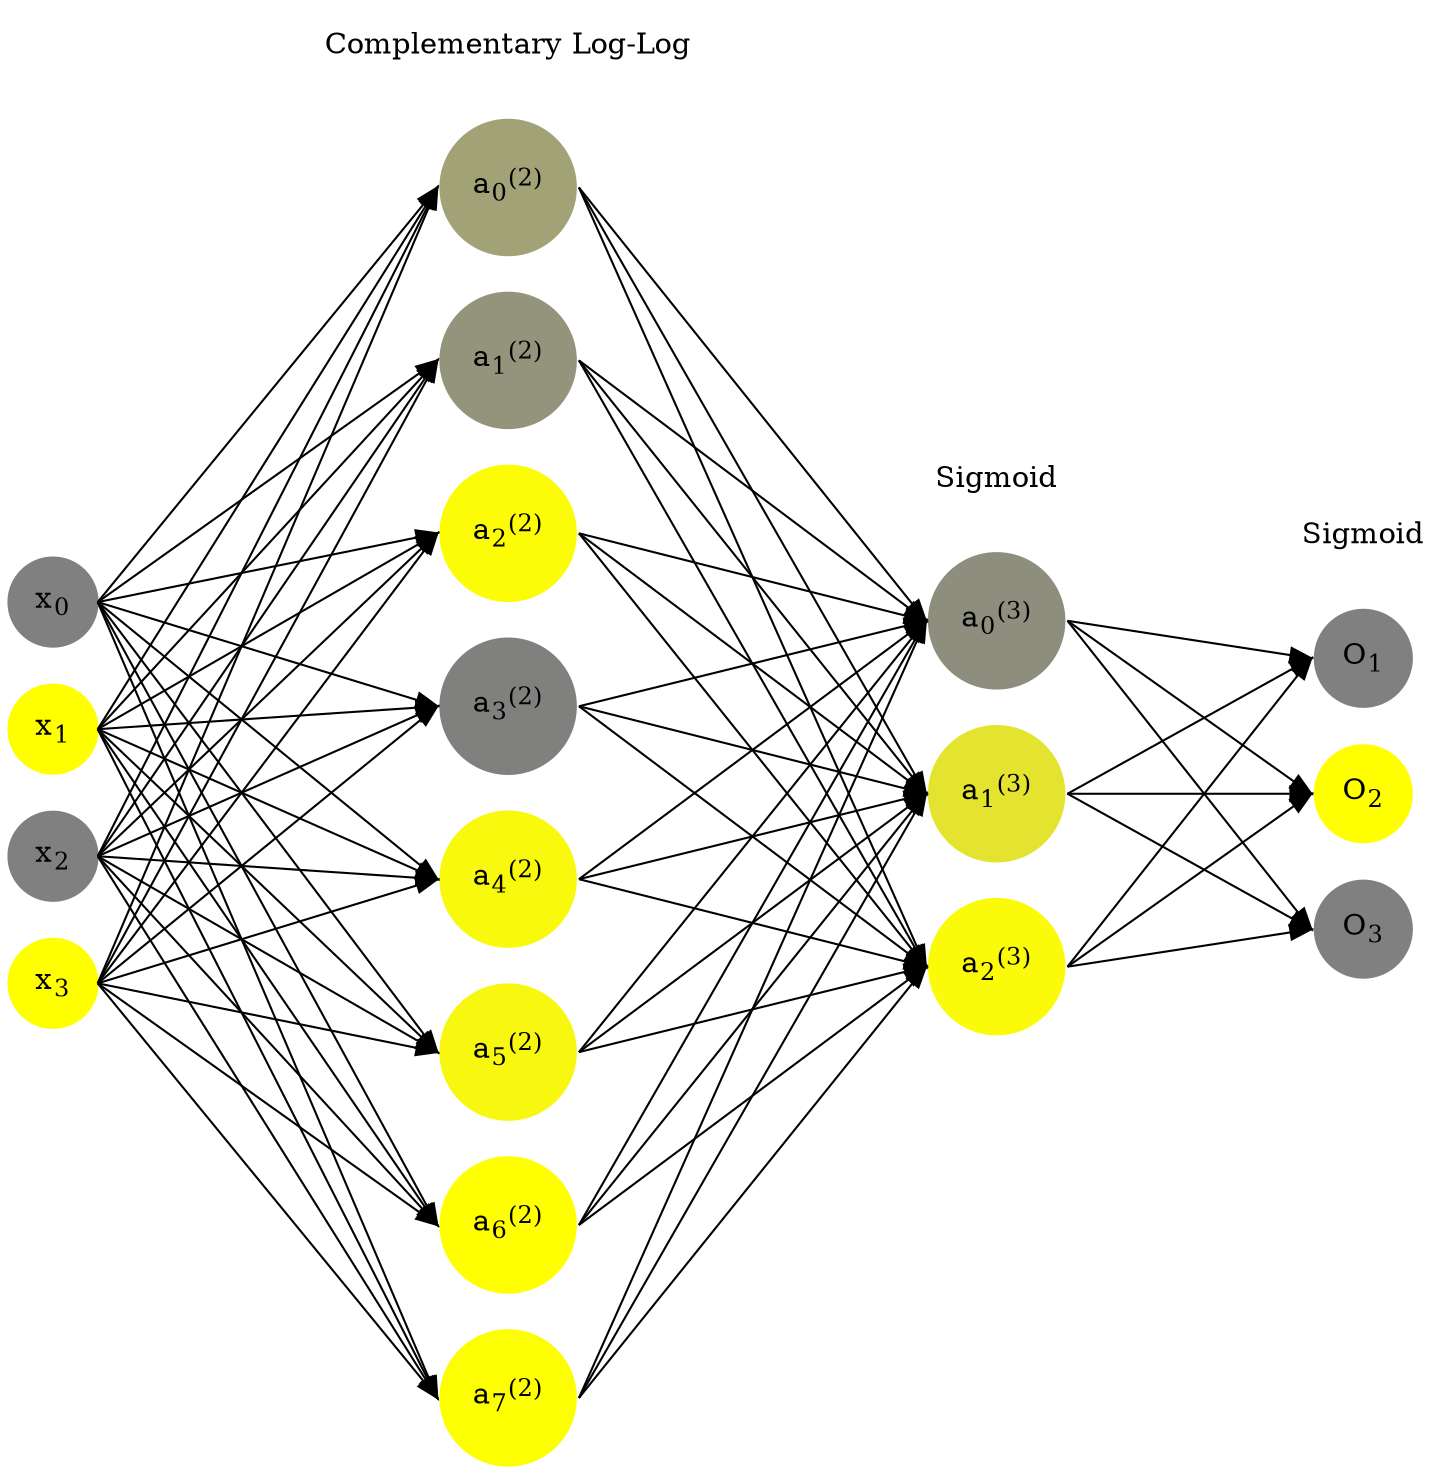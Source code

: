 digraph G {
	rankdir = LR;
	splines=false;
	edge[style=invis];
	ranksep= 1.4;
	{
	node [shape=circle, color="0.1667, 0.0, 0.5", style=filled, fillcolor="0.1667, 0.0, 0.5"];
	x0 [label=<x<sub>0</sub>>];
	}
	{
	node [shape=circle, color="0.1667, 1.0, 1.0", style=filled, fillcolor="0.1667, 1.0, 1.0"];
	x1 [label=<x<sub>1</sub>>];
	}
	{
	node [shape=circle, color="0.1667, 0.0, 0.5", style=filled, fillcolor="0.1667, 0.0, 0.5"];
	x2 [label=<x<sub>2</sub>>];
	}
	{
	node [shape=circle, color="0.1667, 1.0, 1.0", style=filled, fillcolor="0.1667, 1.0, 1.0"];
	x3 [label=<x<sub>3</sub>>];
	}
	{
	node [shape=circle, color="0.1667, 0.265630, 0.632815", style=filled, fillcolor="0.1667, 0.265630, 0.632815"];
	a02 [label=<a<sub>0</sub><sup>(2)</sup>>];
	}
	{
	node [shape=circle, color="0.1667, 0.159111, 0.579555", style=filled, fillcolor="0.1667, 0.159111, 0.579555"];
	a12 [label=<a<sub>1</sub><sup>(2)</sup>>];
	}
	{
	node [shape=circle, color="0.1667, 0.976017, 0.988009", style=filled, fillcolor="0.1667, 0.976017, 0.988009"];
	a22 [label=<a<sub>2</sub><sup>(2)</sup>>];
	}
	{
	node [shape=circle, color="0.1667, 0.000532, 0.500266", style=filled, fillcolor="0.1667, 0.000532, 0.500266"];
	a32 [label=<a<sub>3</sub><sup>(2)</sup>>];
	}
	{
	node [shape=circle, color="0.1667, 0.947719, 0.973860", style=filled, fillcolor="0.1667, 0.947719, 0.973860"];
	a42 [label=<a<sub>4</sub><sup>(2)</sup>>];
	}
	{
	node [shape=circle, color="0.1667, 0.935785, 0.967892", style=filled, fillcolor="0.1667, 0.935785, 0.967892"];
	a52 [label=<a<sub>5</sub><sup>(2)</sup>>];
	}
	{
	node [shape=circle, color="0.1667, 0.992738, 0.996369", style=filled, fillcolor="0.1667, 0.992738, 0.996369"];
	a62 [label=<a<sub>6</sub><sup>(2)</sup>>];
	}
	{
	node [shape=circle, color="0.1667, 0.988191, 0.994095", style=filled, fillcolor="0.1667, 0.988191, 0.994095"];
	a72 [label=<a<sub>7</sub><sup>(2)</sup>>];
	}
	{
	node [shape=circle, color="0.1667, 0.110101, 0.555051", style=filled, fillcolor="0.1667, 0.110101, 0.555051"];
	a03 [label=<a<sub>0</sub><sup>(3)</sup>>];
	}
	{
	node [shape=circle, color="0.1667, 0.788620, 0.894310", style=filled, fillcolor="0.1667, 0.788620, 0.894310"];
	a13 [label=<a<sub>1</sub><sup>(3)</sup>>];
	}
	{
	node [shape=circle, color="0.1667, 0.961930, 0.980965", style=filled, fillcolor="0.1667, 0.961930, 0.980965"];
	a23 [label=<a<sub>2</sub><sup>(3)</sup>>];
	}
	{
	node [shape=circle, color="0.1667, 0.0, 0.5", style=filled, fillcolor="0.1667, 0.0, 0.5"];
	O1 [label=<O<sub>1</sub>>];
	}
	{
	node [shape=circle, color="0.1667, 1.0, 1.0", style=filled, fillcolor="0.1667, 1.0, 1.0"];
	O2 [label=<O<sub>2</sub>>];
	}
	{
	node [shape=circle, color="0.1667, 0.0, 0.5", style=filled, fillcolor="0.1667, 0.0, 0.5"];
	O3 [label=<O<sub>3</sub>>];
	}
	{
	rank=same;
	x0->x1->x2->x3;
	}
	{
	rank=same;
	a02->a12->a22->a32->a42->a52->a62->a72;
	}
	{
	rank=same;
	a03->a13->a23;
	}
	{
	rank=same;
	O1->O2->O3;
	}
	l1 [shape=plaintext,label="Complementary Log-Log"];
	l1->a02;
	{rank=same; l1;a02};
	l2 [shape=plaintext,label="Sigmoid"];
	l2->a03;
	{rank=same; l2;a03};
	l3 [shape=plaintext,label="Sigmoid"];
	l3->O1;
	{rank=same; l3;O1};
edge[style=solid, tailport=e, headport=w];
	{x0;x1;x2;x3} -> {a02;a12;a22;a32;a42;a52;a62;a72};
	{a02;a12;a22;a32;a42;a52;a62;a72} -> {a03;a13;a23};
	{a03;a13;a23} -> {O1,O2,O3};
}
